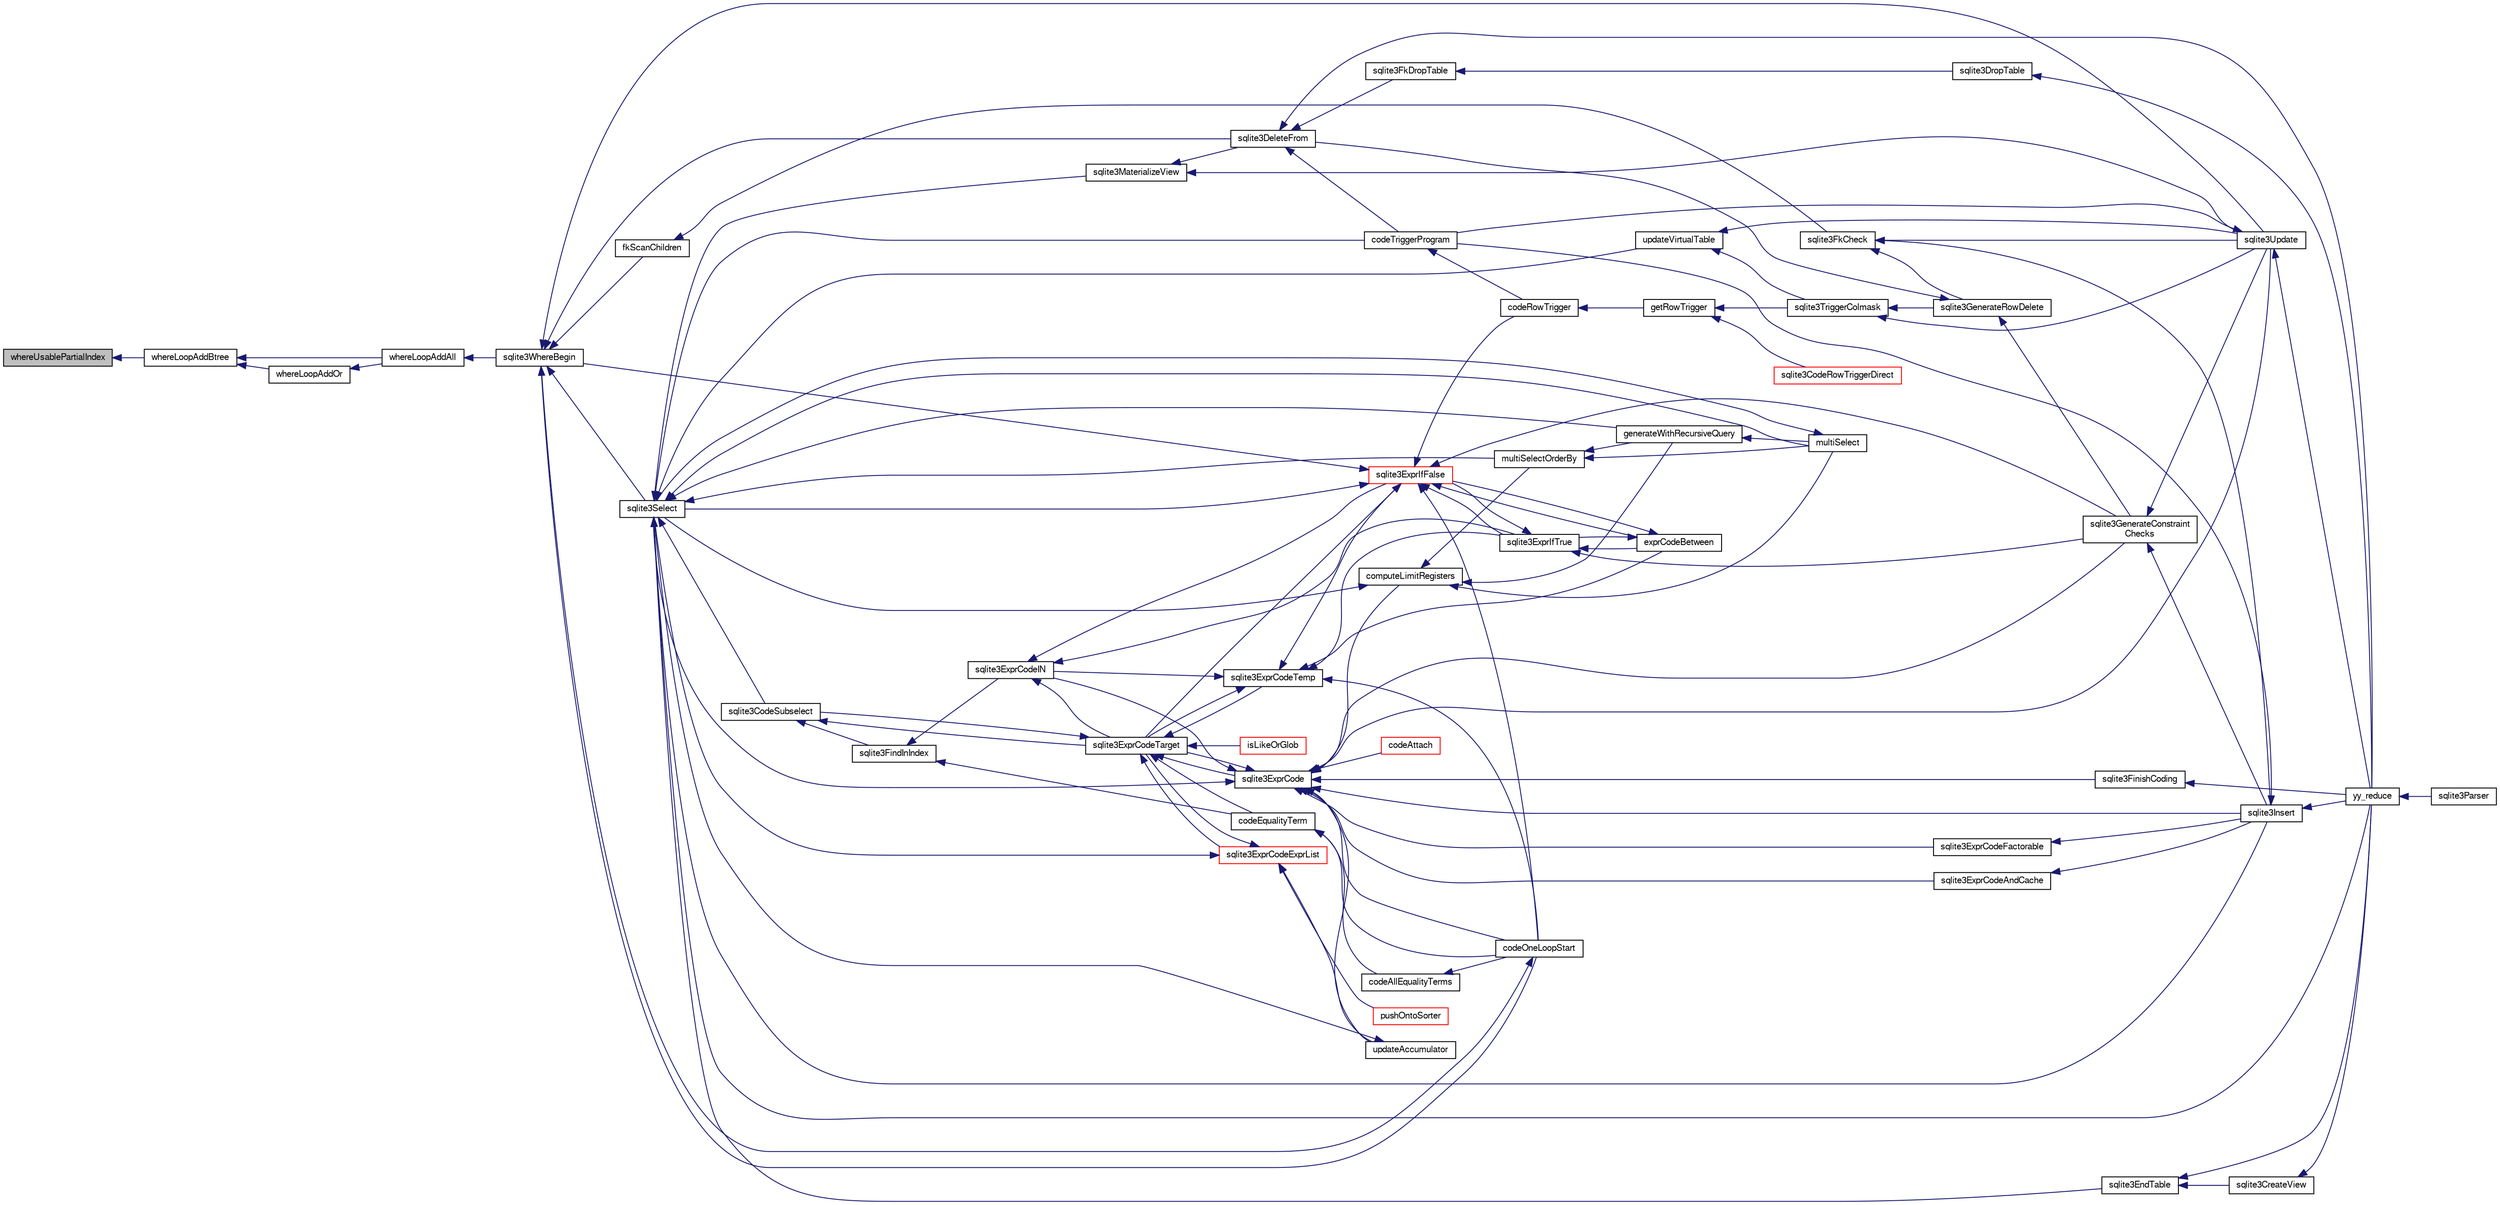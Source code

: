 digraph "whereUsablePartialIndex"
{
  edge [fontname="FreeSans",fontsize="10",labelfontname="FreeSans",labelfontsize="10"];
  node [fontname="FreeSans",fontsize="10",shape=record];
  rankdir="LR";
  Node923598 [label="whereUsablePartialIndex",height=0.2,width=0.4,color="black", fillcolor="grey75", style="filled", fontcolor="black"];
  Node923598 -> Node923599 [dir="back",color="midnightblue",fontsize="10",style="solid",fontname="FreeSans"];
  Node923599 [label="whereLoopAddBtree",height=0.2,width=0.4,color="black", fillcolor="white", style="filled",URL="$sqlite3_8c.html#aefe415538d2f9e200227977d2edaab3b"];
  Node923599 -> Node923600 [dir="back",color="midnightblue",fontsize="10",style="solid",fontname="FreeSans"];
  Node923600 [label="whereLoopAddOr",height=0.2,width=0.4,color="black", fillcolor="white", style="filled",URL="$sqlite3_8c.html#a97235f1da77b1e3f85d7132c9229234c"];
  Node923600 -> Node923601 [dir="back",color="midnightblue",fontsize="10",style="solid",fontname="FreeSans"];
  Node923601 [label="whereLoopAddAll",height=0.2,width=0.4,color="black", fillcolor="white", style="filled",URL="$sqlite3_8c.html#a861eb511463c5b852550018fee710f53"];
  Node923601 -> Node923602 [dir="back",color="midnightblue",fontsize="10",style="solid",fontname="FreeSans"];
  Node923602 [label="sqlite3WhereBegin",height=0.2,width=0.4,color="black", fillcolor="white", style="filled",URL="$sqlite3_8c.html#acad049f5c9a96a8118cffd5e5ce89f7c"];
  Node923602 -> Node923603 [dir="back",color="midnightblue",fontsize="10",style="solid",fontname="FreeSans"];
  Node923603 [label="sqlite3DeleteFrom",height=0.2,width=0.4,color="black", fillcolor="white", style="filled",URL="$sqlite3_8c.html#ab9b4b45349188b49eabb23f94608a091"];
  Node923603 -> Node923604 [dir="back",color="midnightblue",fontsize="10",style="solid",fontname="FreeSans"];
  Node923604 [label="sqlite3FkDropTable",height=0.2,width=0.4,color="black", fillcolor="white", style="filled",URL="$sqlite3_8c.html#a1218c6fc74e89152ceaa4760e82f5ef9"];
  Node923604 -> Node923605 [dir="back",color="midnightblue",fontsize="10",style="solid",fontname="FreeSans"];
  Node923605 [label="sqlite3DropTable",height=0.2,width=0.4,color="black", fillcolor="white", style="filled",URL="$sqlite3_8c.html#a5534f77364b5568783c0e50db3c9defb"];
  Node923605 -> Node923606 [dir="back",color="midnightblue",fontsize="10",style="solid",fontname="FreeSans"];
  Node923606 [label="yy_reduce",height=0.2,width=0.4,color="black", fillcolor="white", style="filled",URL="$sqlite3_8c.html#a7c419a9b25711c666a9a2449ef377f14"];
  Node923606 -> Node923607 [dir="back",color="midnightblue",fontsize="10",style="solid",fontname="FreeSans"];
  Node923607 [label="sqlite3Parser",height=0.2,width=0.4,color="black", fillcolor="white", style="filled",URL="$sqlite3_8c.html#a0327d71a5fabe0b6a343d78a2602e72a"];
  Node923603 -> Node923608 [dir="back",color="midnightblue",fontsize="10",style="solid",fontname="FreeSans"];
  Node923608 [label="codeTriggerProgram",height=0.2,width=0.4,color="black", fillcolor="white", style="filled",URL="$sqlite3_8c.html#a120801f59d9281d201d2ff4b2606836e"];
  Node923608 -> Node923609 [dir="back",color="midnightblue",fontsize="10",style="solid",fontname="FreeSans"];
  Node923609 [label="codeRowTrigger",height=0.2,width=0.4,color="black", fillcolor="white", style="filled",URL="$sqlite3_8c.html#a463cea5aaaf388b560b206570a0022fc"];
  Node923609 -> Node923610 [dir="back",color="midnightblue",fontsize="10",style="solid",fontname="FreeSans"];
  Node923610 [label="getRowTrigger",height=0.2,width=0.4,color="black", fillcolor="white", style="filled",URL="$sqlite3_8c.html#a69626ef20b540d1a2b19cf56f3f45689"];
  Node923610 -> Node923611 [dir="back",color="midnightblue",fontsize="10",style="solid",fontname="FreeSans"];
  Node923611 [label="sqlite3CodeRowTriggerDirect",height=0.2,width=0.4,color="red", fillcolor="white", style="filled",URL="$sqlite3_8c.html#ad92829f9001bcf89a0299dad5a48acd4"];
  Node923610 -> Node923618 [dir="back",color="midnightblue",fontsize="10",style="solid",fontname="FreeSans"];
  Node923618 [label="sqlite3TriggerColmask",height=0.2,width=0.4,color="black", fillcolor="white", style="filled",URL="$sqlite3_8c.html#acace8e99e37ae5e84ea03c65e820c540"];
  Node923618 -> Node923613 [dir="back",color="midnightblue",fontsize="10",style="solid",fontname="FreeSans"];
  Node923613 [label="sqlite3GenerateRowDelete",height=0.2,width=0.4,color="black", fillcolor="white", style="filled",URL="$sqlite3_8c.html#a2c76cbf3027fc18fdbb8cb4cd96b77d9"];
  Node923613 -> Node923603 [dir="back",color="midnightblue",fontsize="10",style="solid",fontname="FreeSans"];
  Node923613 -> Node923614 [dir="back",color="midnightblue",fontsize="10",style="solid",fontname="FreeSans"];
  Node923614 [label="sqlite3GenerateConstraint\lChecks",height=0.2,width=0.4,color="black", fillcolor="white", style="filled",URL="$sqlite3_8c.html#aef639c1e6a0c0a67ca6e7690ad931bd2"];
  Node923614 -> Node923615 [dir="back",color="midnightblue",fontsize="10",style="solid",fontname="FreeSans"];
  Node923615 [label="sqlite3Insert",height=0.2,width=0.4,color="black", fillcolor="white", style="filled",URL="$sqlite3_8c.html#a5b17c9c2000bae6bdff8e6be48d7dc2b"];
  Node923615 -> Node923608 [dir="back",color="midnightblue",fontsize="10",style="solid",fontname="FreeSans"];
  Node923615 -> Node923606 [dir="back",color="midnightblue",fontsize="10",style="solid",fontname="FreeSans"];
  Node923614 -> Node923616 [dir="back",color="midnightblue",fontsize="10",style="solid",fontname="FreeSans"];
  Node923616 [label="sqlite3Update",height=0.2,width=0.4,color="black", fillcolor="white", style="filled",URL="$sqlite3_8c.html#ac5aa67c46e8cc8174566fabe6809fafa"];
  Node923616 -> Node923608 [dir="back",color="midnightblue",fontsize="10",style="solid",fontname="FreeSans"];
  Node923616 -> Node923606 [dir="back",color="midnightblue",fontsize="10",style="solid",fontname="FreeSans"];
  Node923618 -> Node923616 [dir="back",color="midnightblue",fontsize="10",style="solid",fontname="FreeSans"];
  Node923603 -> Node923606 [dir="back",color="midnightblue",fontsize="10",style="solid",fontname="FreeSans"];
  Node923602 -> Node923619 [dir="back",color="midnightblue",fontsize="10",style="solid",fontname="FreeSans"];
  Node923619 [label="fkScanChildren",height=0.2,width=0.4,color="black", fillcolor="white", style="filled",URL="$sqlite3_8c.html#a67c9dcb484336b3155e7a82a037d4691"];
  Node923619 -> Node923620 [dir="back",color="midnightblue",fontsize="10",style="solid",fontname="FreeSans"];
  Node923620 [label="sqlite3FkCheck",height=0.2,width=0.4,color="black", fillcolor="white", style="filled",URL="$sqlite3_8c.html#aa38fb76c7d6f48f19772877a41703b92"];
  Node923620 -> Node923613 [dir="back",color="midnightblue",fontsize="10",style="solid",fontname="FreeSans"];
  Node923620 -> Node923615 [dir="back",color="midnightblue",fontsize="10",style="solid",fontname="FreeSans"];
  Node923620 -> Node923616 [dir="back",color="midnightblue",fontsize="10",style="solid",fontname="FreeSans"];
  Node923602 -> Node923621 [dir="back",color="midnightblue",fontsize="10",style="solid",fontname="FreeSans"];
  Node923621 [label="sqlite3Select",height=0.2,width=0.4,color="black", fillcolor="white", style="filled",URL="$sqlite3_8c.html#a2465ee8c956209ba4b272477b7c21a45"];
  Node923621 -> Node923622 [dir="back",color="midnightblue",fontsize="10",style="solid",fontname="FreeSans"];
  Node923622 [label="sqlite3CodeSubselect",height=0.2,width=0.4,color="black", fillcolor="white", style="filled",URL="$sqlite3_8c.html#aa69b46d2204a1d1b110107a1be12ee0c"];
  Node923622 -> Node923623 [dir="back",color="midnightblue",fontsize="10",style="solid",fontname="FreeSans"];
  Node923623 [label="sqlite3FindInIndex",height=0.2,width=0.4,color="black", fillcolor="white", style="filled",URL="$sqlite3_8c.html#af7d8c56ab0231f44bb5f87b3fafeffb2"];
  Node923623 -> Node923624 [dir="back",color="midnightblue",fontsize="10",style="solid",fontname="FreeSans"];
  Node923624 [label="sqlite3ExprCodeIN",height=0.2,width=0.4,color="black", fillcolor="white", style="filled",URL="$sqlite3_8c.html#ad9cf4f5b5ffb90c24a4a0900c8626193"];
  Node923624 -> Node923625 [dir="back",color="midnightblue",fontsize="10",style="solid",fontname="FreeSans"];
  Node923625 [label="sqlite3ExprCodeTarget",height=0.2,width=0.4,color="black", fillcolor="white", style="filled",URL="$sqlite3_8c.html#a4f308397a0a3ed299ed31aaa1ae2a293"];
  Node923625 -> Node923622 [dir="back",color="midnightblue",fontsize="10",style="solid",fontname="FreeSans"];
  Node923625 -> Node923626 [dir="back",color="midnightblue",fontsize="10",style="solid",fontname="FreeSans"];
  Node923626 [label="sqlite3ExprCodeTemp",height=0.2,width=0.4,color="black", fillcolor="white", style="filled",URL="$sqlite3_8c.html#a3bc5c1ccb3c5851847e2aeb4a84ae1fc"];
  Node923626 -> Node923624 [dir="back",color="midnightblue",fontsize="10",style="solid",fontname="FreeSans"];
  Node923626 -> Node923625 [dir="back",color="midnightblue",fontsize="10",style="solid",fontname="FreeSans"];
  Node923626 -> Node923627 [dir="back",color="midnightblue",fontsize="10",style="solid",fontname="FreeSans"];
  Node923627 [label="exprCodeBetween",height=0.2,width=0.4,color="black", fillcolor="white", style="filled",URL="$sqlite3_8c.html#abd053493214542bca8f406f42145d173"];
  Node923627 -> Node923628 [dir="back",color="midnightblue",fontsize="10",style="solid",fontname="FreeSans"];
  Node923628 [label="sqlite3ExprIfTrue",height=0.2,width=0.4,color="black", fillcolor="white", style="filled",URL="$sqlite3_8c.html#ad93a55237c23e1b743ab1f59df1a1444"];
  Node923628 -> Node923627 [dir="back",color="midnightblue",fontsize="10",style="solid",fontname="FreeSans"];
  Node923628 -> Node923629 [dir="back",color="midnightblue",fontsize="10",style="solid",fontname="FreeSans"];
  Node923629 [label="sqlite3ExprIfFalse",height=0.2,width=0.4,color="red", fillcolor="white", style="filled",URL="$sqlite3_8c.html#af97ecccb5d56e321e118414b08f65b71"];
  Node923629 -> Node923625 [dir="back",color="midnightblue",fontsize="10",style="solid",fontname="FreeSans"];
  Node923629 -> Node923627 [dir="back",color="midnightblue",fontsize="10",style="solid",fontname="FreeSans"];
  Node923629 -> Node923628 [dir="back",color="midnightblue",fontsize="10",style="solid",fontname="FreeSans"];
  Node923629 -> Node923614 [dir="back",color="midnightblue",fontsize="10",style="solid",fontname="FreeSans"];
  Node923629 -> Node923621 [dir="back",color="midnightblue",fontsize="10",style="solid",fontname="FreeSans"];
  Node923629 -> Node923609 [dir="back",color="midnightblue",fontsize="10",style="solid",fontname="FreeSans"];
  Node923629 -> Node923643 [dir="back",color="midnightblue",fontsize="10",style="solid",fontname="FreeSans"];
  Node923643 [label="codeOneLoopStart",height=0.2,width=0.4,color="black", fillcolor="white", style="filled",URL="$sqlite3_8c.html#aa868875120b151c169cc79139ed6e008"];
  Node923643 -> Node923602 [dir="back",color="midnightblue",fontsize="10",style="solid",fontname="FreeSans"];
  Node923629 -> Node923602 [dir="back",color="midnightblue",fontsize="10",style="solid",fontname="FreeSans"];
  Node923628 -> Node923614 [dir="back",color="midnightblue",fontsize="10",style="solid",fontname="FreeSans"];
  Node923627 -> Node923629 [dir="back",color="midnightblue",fontsize="10",style="solid",fontname="FreeSans"];
  Node923626 -> Node923628 [dir="back",color="midnightblue",fontsize="10",style="solid",fontname="FreeSans"];
  Node923626 -> Node923629 [dir="back",color="midnightblue",fontsize="10",style="solid",fontname="FreeSans"];
  Node923626 -> Node923643 [dir="back",color="midnightblue",fontsize="10",style="solid",fontname="FreeSans"];
  Node923625 -> Node923644 [dir="back",color="midnightblue",fontsize="10",style="solid",fontname="FreeSans"];
  Node923644 [label="sqlite3ExprCode",height=0.2,width=0.4,color="black", fillcolor="white", style="filled",URL="$sqlite3_8c.html#a75f270fb0b111b86924cca4ea507b417"];
  Node923644 -> Node923624 [dir="back",color="midnightblue",fontsize="10",style="solid",fontname="FreeSans"];
  Node923644 -> Node923625 [dir="back",color="midnightblue",fontsize="10",style="solid",fontname="FreeSans"];
  Node923644 -> Node923645 [dir="back",color="midnightblue",fontsize="10",style="solid",fontname="FreeSans"];
  Node923645 [label="sqlite3ExprCodeFactorable",height=0.2,width=0.4,color="black", fillcolor="white", style="filled",URL="$sqlite3_8c.html#a843f7fd58eec5a683c1fd8435fcd1e84"];
  Node923645 -> Node923615 [dir="back",color="midnightblue",fontsize="10",style="solid",fontname="FreeSans"];
  Node923644 -> Node923646 [dir="back",color="midnightblue",fontsize="10",style="solid",fontname="FreeSans"];
  Node923646 [label="sqlite3ExprCodeAndCache",height=0.2,width=0.4,color="black", fillcolor="white", style="filled",URL="$sqlite3_8c.html#ae3e46527d9b7fc9cb9236d21a5e6b1d8"];
  Node923646 -> Node923615 [dir="back",color="midnightblue",fontsize="10",style="solid",fontname="FreeSans"];
  Node923644 -> Node923647 [dir="back",color="midnightblue",fontsize="10",style="solid",fontname="FreeSans"];
  Node923647 [label="codeAttach",height=0.2,width=0.4,color="red", fillcolor="white", style="filled",URL="$sqlite3_8c.html#ade4e9e30d828a19c191fdcb098676d5b"];
  Node923644 -> Node923650 [dir="back",color="midnightblue",fontsize="10",style="solid",fontname="FreeSans"];
  Node923650 [label="sqlite3FinishCoding",height=0.2,width=0.4,color="black", fillcolor="white", style="filled",URL="$sqlite3_8c.html#a651bc5b446c276c092705856d995b278"];
  Node923650 -> Node923606 [dir="back",color="midnightblue",fontsize="10",style="solid",fontname="FreeSans"];
  Node923644 -> Node923615 [dir="back",color="midnightblue",fontsize="10",style="solid",fontname="FreeSans"];
  Node923644 -> Node923614 [dir="back",color="midnightblue",fontsize="10",style="solid",fontname="FreeSans"];
  Node923644 -> Node923651 [dir="back",color="midnightblue",fontsize="10",style="solid",fontname="FreeSans"];
  Node923651 [label="computeLimitRegisters",height=0.2,width=0.4,color="black", fillcolor="white", style="filled",URL="$sqlite3_8c.html#ae9d37055e4905929b6f6cda5461e2f37"];
  Node923651 -> Node923652 [dir="back",color="midnightblue",fontsize="10",style="solid",fontname="FreeSans"];
  Node923652 [label="generateWithRecursiveQuery",height=0.2,width=0.4,color="black", fillcolor="white", style="filled",URL="$sqlite3_8c.html#ade2c3663fa9c3b9676507984b9483942"];
  Node923652 -> Node923653 [dir="back",color="midnightblue",fontsize="10",style="solid",fontname="FreeSans"];
  Node923653 [label="multiSelect",height=0.2,width=0.4,color="black", fillcolor="white", style="filled",URL="$sqlite3_8c.html#a6456c61f3d9b2389738753cedfa24fa7"];
  Node923653 -> Node923621 [dir="back",color="midnightblue",fontsize="10",style="solid",fontname="FreeSans"];
  Node923651 -> Node923653 [dir="back",color="midnightblue",fontsize="10",style="solid",fontname="FreeSans"];
  Node923651 -> Node923654 [dir="back",color="midnightblue",fontsize="10",style="solid",fontname="FreeSans"];
  Node923654 [label="multiSelectOrderBy",height=0.2,width=0.4,color="black", fillcolor="white", style="filled",URL="$sqlite3_8c.html#afcdb8488c6f4dfdadaf9f04bca35b808"];
  Node923654 -> Node923652 [dir="back",color="midnightblue",fontsize="10",style="solid",fontname="FreeSans"];
  Node923654 -> Node923653 [dir="back",color="midnightblue",fontsize="10",style="solid",fontname="FreeSans"];
  Node923651 -> Node923621 [dir="back",color="midnightblue",fontsize="10",style="solid",fontname="FreeSans"];
  Node923644 -> Node923655 [dir="back",color="midnightblue",fontsize="10",style="solid",fontname="FreeSans"];
  Node923655 [label="updateAccumulator",height=0.2,width=0.4,color="black", fillcolor="white", style="filled",URL="$sqlite3_8c.html#a1681660dd3ecd50c8727d6e56a537bd9"];
  Node923655 -> Node923621 [dir="back",color="midnightblue",fontsize="10",style="solid",fontname="FreeSans"];
  Node923644 -> Node923621 [dir="back",color="midnightblue",fontsize="10",style="solid",fontname="FreeSans"];
  Node923644 -> Node923616 [dir="back",color="midnightblue",fontsize="10",style="solid",fontname="FreeSans"];
  Node923644 -> Node923643 [dir="back",color="midnightblue",fontsize="10",style="solid",fontname="FreeSans"];
  Node923625 -> Node923656 [dir="back",color="midnightblue",fontsize="10",style="solid",fontname="FreeSans"];
  Node923656 [label="sqlite3ExprCodeExprList",height=0.2,width=0.4,color="red", fillcolor="white", style="filled",URL="$sqlite3_8c.html#a05b2b3dc3de7565de24eb3a2ff4e9566"];
  Node923656 -> Node923625 [dir="back",color="midnightblue",fontsize="10",style="solid",fontname="FreeSans"];
  Node923656 -> Node923657 [dir="back",color="midnightblue",fontsize="10",style="solid",fontname="FreeSans"];
  Node923657 [label="pushOntoSorter",height=0.2,width=0.4,color="red", fillcolor="white", style="filled",URL="$sqlite3_8c.html#a4555397beb584a386e7739cf022a6651"];
  Node923656 -> Node923655 [dir="back",color="midnightblue",fontsize="10",style="solid",fontname="FreeSans"];
  Node923656 -> Node923621 [dir="back",color="midnightblue",fontsize="10",style="solid",fontname="FreeSans"];
  Node923625 -> Node923659 [dir="back",color="midnightblue",fontsize="10",style="solid",fontname="FreeSans"];
  Node923659 [label="isLikeOrGlob",height=0.2,width=0.4,color="red", fillcolor="white", style="filled",URL="$sqlite3_8c.html#a6c38e495198bf8976f68d1a6ebd74a50"];
  Node923625 -> Node923668 [dir="back",color="midnightblue",fontsize="10",style="solid",fontname="FreeSans"];
  Node923668 [label="codeEqualityTerm",height=0.2,width=0.4,color="black", fillcolor="white", style="filled",URL="$sqlite3_8c.html#ad88a57073f031452c9843e97f15acc47"];
  Node923668 -> Node923669 [dir="back",color="midnightblue",fontsize="10",style="solid",fontname="FreeSans"];
  Node923669 [label="codeAllEqualityTerms",height=0.2,width=0.4,color="black", fillcolor="white", style="filled",URL="$sqlite3_8c.html#a3095598b812500a4efe41bf17cd49381"];
  Node923669 -> Node923643 [dir="back",color="midnightblue",fontsize="10",style="solid",fontname="FreeSans"];
  Node923668 -> Node923643 [dir="back",color="midnightblue",fontsize="10",style="solid",fontname="FreeSans"];
  Node923624 -> Node923628 [dir="back",color="midnightblue",fontsize="10",style="solid",fontname="FreeSans"];
  Node923624 -> Node923629 [dir="back",color="midnightblue",fontsize="10",style="solid",fontname="FreeSans"];
  Node923623 -> Node923668 [dir="back",color="midnightblue",fontsize="10",style="solid",fontname="FreeSans"];
  Node923622 -> Node923625 [dir="back",color="midnightblue",fontsize="10",style="solid",fontname="FreeSans"];
  Node923621 -> Node923635 [dir="back",color="midnightblue",fontsize="10",style="solid",fontname="FreeSans"];
  Node923635 [label="sqlite3EndTable",height=0.2,width=0.4,color="black", fillcolor="white", style="filled",URL="$sqlite3_8c.html#a7b5f2c66c0f0b6f819d970ca389768b0"];
  Node923635 -> Node923636 [dir="back",color="midnightblue",fontsize="10",style="solid",fontname="FreeSans"];
  Node923636 [label="sqlite3CreateView",height=0.2,width=0.4,color="black", fillcolor="white", style="filled",URL="$sqlite3_8c.html#a9d85cb00ff71dee5cd9a019503a6982e"];
  Node923636 -> Node923606 [dir="back",color="midnightblue",fontsize="10",style="solid",fontname="FreeSans"];
  Node923635 -> Node923606 [dir="back",color="midnightblue",fontsize="10",style="solid",fontname="FreeSans"];
  Node923621 -> Node923670 [dir="back",color="midnightblue",fontsize="10",style="solid",fontname="FreeSans"];
  Node923670 [label="sqlite3MaterializeView",height=0.2,width=0.4,color="black", fillcolor="white", style="filled",URL="$sqlite3_8c.html#a4557984b0b75f998fb0c3f231c9b1def"];
  Node923670 -> Node923603 [dir="back",color="midnightblue",fontsize="10",style="solid",fontname="FreeSans"];
  Node923670 -> Node923616 [dir="back",color="midnightblue",fontsize="10",style="solid",fontname="FreeSans"];
  Node923621 -> Node923615 [dir="back",color="midnightblue",fontsize="10",style="solid",fontname="FreeSans"];
  Node923621 -> Node923652 [dir="back",color="midnightblue",fontsize="10",style="solid",fontname="FreeSans"];
  Node923621 -> Node923653 [dir="back",color="midnightblue",fontsize="10",style="solid",fontname="FreeSans"];
  Node923621 -> Node923654 [dir="back",color="midnightblue",fontsize="10",style="solid",fontname="FreeSans"];
  Node923621 -> Node923608 [dir="back",color="midnightblue",fontsize="10",style="solid",fontname="FreeSans"];
  Node923621 -> Node923671 [dir="back",color="midnightblue",fontsize="10",style="solid",fontname="FreeSans"];
  Node923671 [label="updateVirtualTable",height=0.2,width=0.4,color="black", fillcolor="white", style="filled",URL="$sqlite3_8c.html#a740220531db9293c39a2cdd7da3f74e1"];
  Node923671 -> Node923618 [dir="back",color="midnightblue",fontsize="10",style="solid",fontname="FreeSans"];
  Node923671 -> Node923616 [dir="back",color="midnightblue",fontsize="10",style="solid",fontname="FreeSans"];
  Node923621 -> Node923606 [dir="back",color="midnightblue",fontsize="10",style="solid",fontname="FreeSans"];
  Node923602 -> Node923616 [dir="back",color="midnightblue",fontsize="10",style="solid",fontname="FreeSans"];
  Node923602 -> Node923643 [dir="back",color="midnightblue",fontsize="10",style="solid",fontname="FreeSans"];
  Node923599 -> Node923601 [dir="back",color="midnightblue",fontsize="10",style="solid",fontname="FreeSans"];
}
